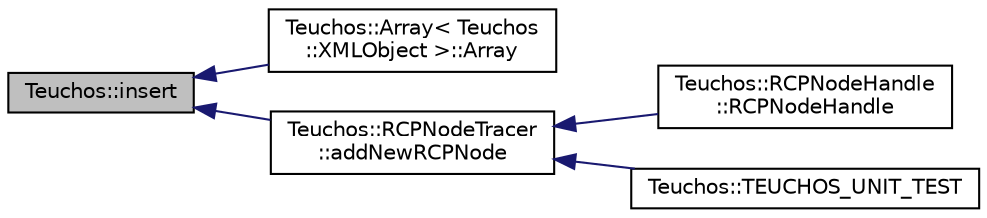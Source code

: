 digraph "Teuchos::insert"
{
  edge [fontname="Helvetica",fontsize="10",labelfontname="Helvetica",labelfontsize="10"];
  node [fontname="Helvetica",fontsize="10",shape=record];
  rankdir="LR";
  Node1527 [label="Teuchos::insert",height=0.2,width=0.4,color="black", fillcolor="grey75", style="filled", fontcolor="black"];
  Node1527 -> Node1528 [dir="back",color="midnightblue",fontsize="10",style="solid",fontname="Helvetica"];
  Node1528 [label="Teuchos::Array\< Teuchos\l::XMLObject \>::Array",height=0.2,width=0.4,color="black", fillcolor="white", style="filled",URL="$d1/d47/class_teuchos_1_1_array.html#a1032119d509cdea49f07db10beabeb54",tooltip="Create an Array which is a deep copy of the given ArrayView. "];
  Node1527 -> Node1529 [dir="back",color="midnightblue",fontsize="10",style="solid",fontname="Helvetica"];
  Node1529 [label="Teuchos::RCPNodeTracer\l::addNewRCPNode",height=0.2,width=0.4,color="black", fillcolor="white", style="filled",URL="$d2/dba/class_teuchos_1_1_r_c_p_node_tracer.html#af92af7d7e17679aa71ffbfaadc63e942",tooltip="Add new RCPNode to the global list. "];
  Node1529 -> Node1530 [dir="back",color="midnightblue",fontsize="10",style="solid",fontname="Helvetica"];
  Node1530 [label="Teuchos::RCPNodeHandle\l::RCPNodeHandle",height=0.2,width=0.4,color="black", fillcolor="white", style="filled",URL="$dd/d46/class_teuchos_1_1_r_c_p_node_handle.html#a3e217a0ec4ab3202d05225346b9e6b7e",tooltip="Constructor that takes a pointer to an RCPNode. "];
  Node1529 -> Node1531 [dir="back",color="midnightblue",fontsize="10",style="solid",fontname="Helvetica"];
  Node1531 [label="Teuchos::TEUCHOS_UNIT_TEST",height=0.2,width=0.4,color="black", fillcolor="white", style="filled",URL="$d3/d74/namespace_teuchos.html#a8de70bc42bb091f81571db49c80cbae0"];
}
